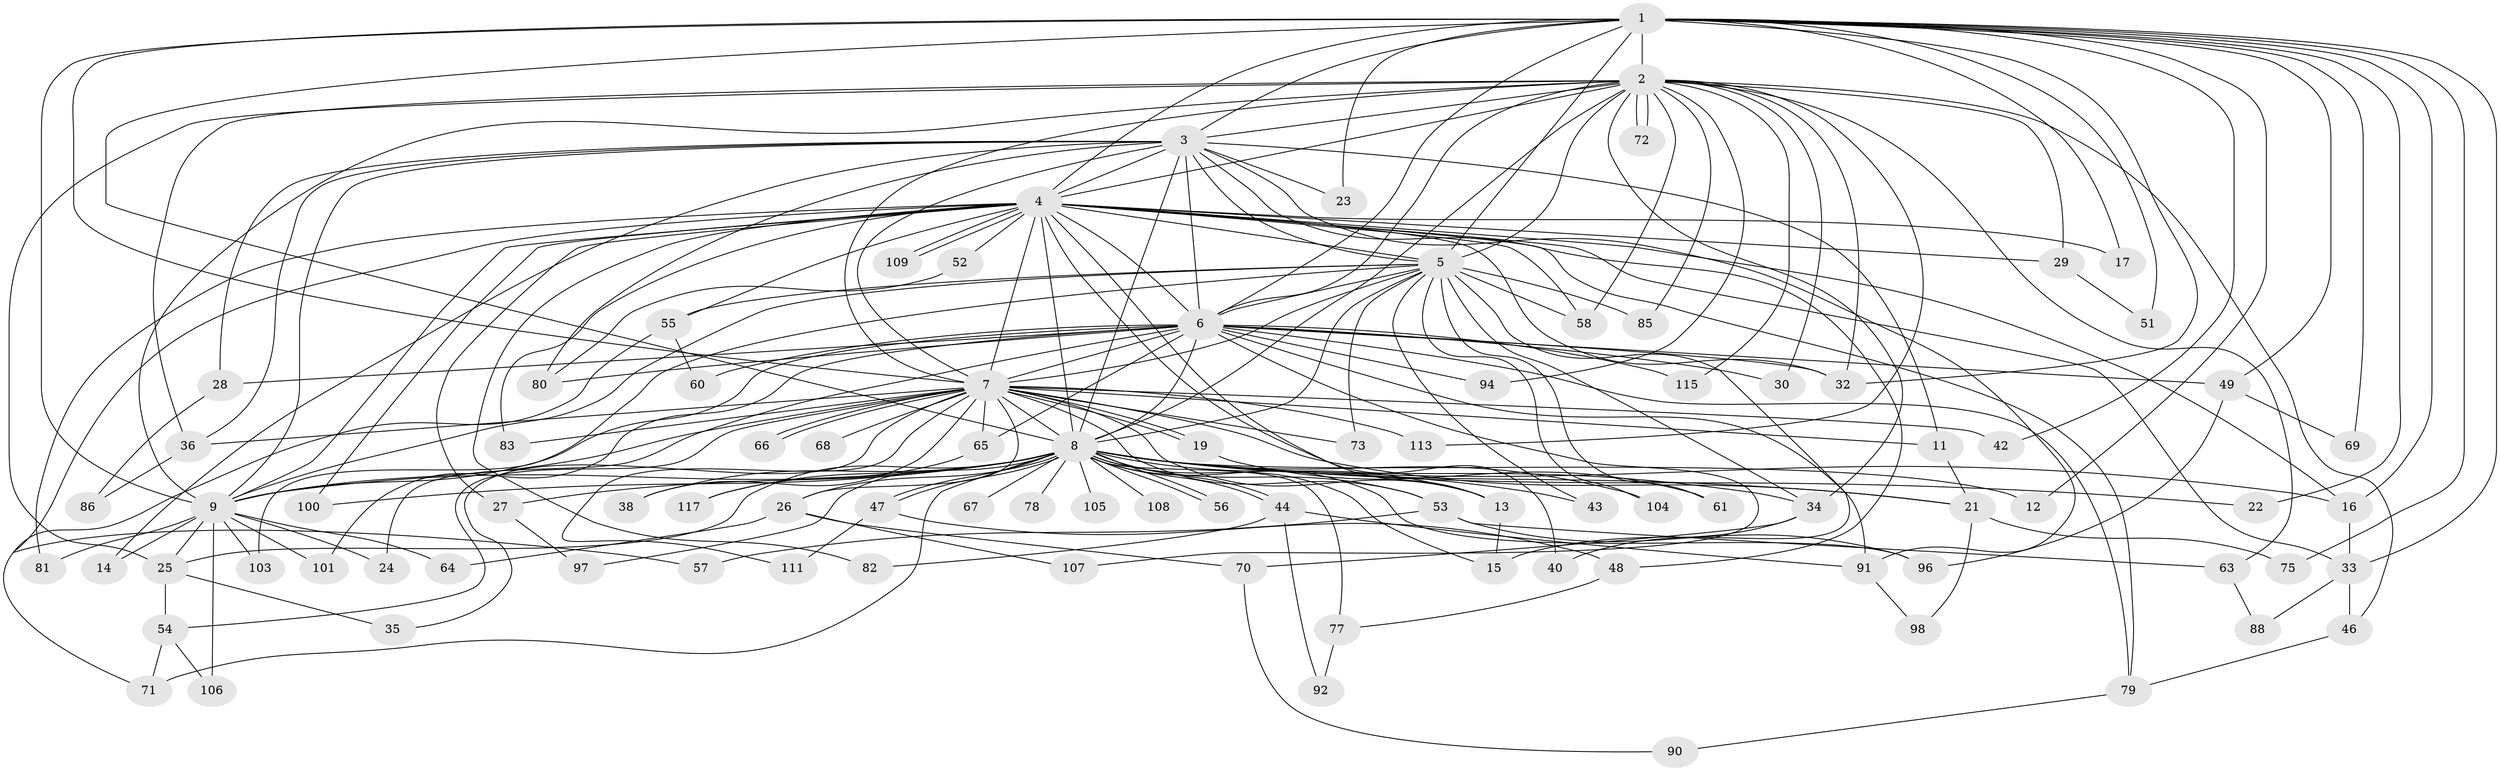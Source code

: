 // original degree distribution, {22: 0.008547008547008548, 24: 0.008547008547008548, 18: 0.017094017094017096, 27: 0.008547008547008548, 19: 0.008547008547008548, 23: 0.008547008547008548, 31: 0.008547008547008548, 28: 0.017094017094017096, 3: 0.21367521367521367, 2: 0.5555555555555556, 4: 0.08547008547008547, 5: 0.05982905982905983}
// Generated by graph-tools (version 1.1) at 2025/11/02/27/25 16:11:02]
// undirected, 93 vertices, 214 edges
graph export_dot {
graph [start="1"]
  node [color=gray90,style=filled];
  1 [super="+41"];
  2 [super="+18"];
  3 [super="+59"];
  4 [super="+20"];
  5 [super="+45"];
  6 [super="+110"];
  7 [super="+37"];
  8 [super="+10"];
  9 [super="+31"];
  11;
  12;
  13 [super="+99"];
  14;
  15;
  16 [super="+76"];
  17;
  19;
  21 [super="+39"];
  22;
  23 [super="+116"];
  24;
  25 [super="+50"];
  26;
  27 [super="+114"];
  28;
  29;
  30;
  32 [super="+74"];
  33 [super="+89"];
  34 [super="+62"];
  35;
  36;
  38;
  40;
  42;
  43;
  44;
  46;
  47;
  48;
  49;
  51;
  52;
  53 [super="+102"];
  54;
  55;
  56;
  57;
  58 [super="+112"];
  60;
  61;
  63;
  64;
  65;
  66;
  67;
  68;
  69;
  70;
  71 [super="+87"];
  72;
  73;
  75;
  77;
  78;
  79 [super="+84"];
  80 [super="+95"];
  81;
  82;
  83;
  85;
  86;
  88;
  90;
  91 [super="+93"];
  92;
  94;
  96;
  97;
  98;
  100;
  101;
  103;
  104;
  105;
  106;
  107;
  108;
  109;
  111;
  113;
  115;
  117;
  1 -- 2 [weight=2];
  1 -- 3;
  1 -- 4;
  1 -- 5;
  1 -- 6;
  1 -- 7;
  1 -- 8 [weight=3];
  1 -- 9;
  1 -- 12;
  1 -- 16;
  1 -- 17;
  1 -- 22;
  1 -- 23;
  1 -- 33;
  1 -- 42;
  1 -- 49;
  1 -- 51;
  1 -- 69;
  1 -- 75;
  1 -- 32;
  2 -- 3;
  2 -- 4;
  2 -- 5;
  2 -- 6;
  2 -- 7;
  2 -- 8 [weight=2];
  2 -- 9;
  2 -- 29;
  2 -- 30;
  2 -- 32;
  2 -- 34;
  2 -- 36;
  2 -- 46;
  2 -- 63;
  2 -- 72;
  2 -- 72;
  2 -- 85;
  2 -- 113;
  2 -- 115;
  2 -- 25;
  2 -- 94;
  2 -- 58;
  3 -- 4;
  3 -- 5;
  3 -- 6;
  3 -- 7;
  3 -- 8 [weight=2];
  3 -- 9;
  3 -- 11;
  3 -- 14;
  3 -- 23 [weight=2];
  3 -- 28;
  3 -- 48;
  3 -- 91;
  3 -- 36;
  3 -- 80;
  4 -- 5;
  4 -- 6;
  4 -- 7;
  4 -- 8 [weight=3];
  4 -- 9;
  4 -- 17;
  4 -- 32;
  4 -- 40;
  4 -- 52 [weight=2];
  4 -- 55;
  4 -- 58;
  4 -- 79;
  4 -- 81;
  4 -- 82;
  4 -- 83;
  4 -- 100;
  4 -- 109;
  4 -- 109;
  4 -- 33;
  4 -- 16;
  4 -- 13;
  4 -- 57;
  4 -- 29;
  4 -- 27;
  5 -- 6;
  5 -- 7;
  5 -- 8 [weight=2];
  5 -- 9;
  5 -- 43;
  5 -- 55;
  5 -- 58;
  5 -- 61;
  5 -- 73;
  5 -- 85;
  5 -- 103;
  5 -- 104;
  5 -- 15;
  5 -- 34;
  6 -- 7;
  6 -- 8 [weight=2];
  6 -- 9;
  6 -- 24;
  6 -- 28;
  6 -- 30;
  6 -- 49;
  6 -- 60;
  6 -- 65;
  6 -- 79;
  6 -- 80;
  6 -- 91;
  6 -- 94;
  6 -- 101;
  6 -- 107;
  6 -- 115;
  6 -- 32;
  7 -- 8 [weight=2];
  7 -- 9;
  7 -- 11;
  7 -- 13;
  7 -- 19;
  7 -- 19;
  7 -- 21;
  7 -- 26;
  7 -- 35;
  7 -- 36;
  7 -- 38;
  7 -- 42;
  7 -- 53;
  7 -- 54;
  7 -- 65;
  7 -- 66;
  7 -- 66;
  7 -- 68 [weight=2];
  7 -- 73;
  7 -- 83;
  7 -- 111;
  7 -- 113;
  8 -- 9 [weight=3];
  8 -- 12;
  8 -- 13;
  8 -- 22;
  8 -- 25;
  8 -- 27 [weight=2];
  8 -- 38;
  8 -- 44;
  8 -- 44;
  8 -- 47;
  8 -- 47;
  8 -- 56;
  8 -- 56;
  8 -- 67 [weight=2];
  8 -- 78 [weight=2];
  8 -- 97;
  8 -- 104;
  8 -- 108 [weight=2];
  8 -- 117;
  8 -- 71;
  8 -- 77;
  8 -- 15;
  8 -- 16;
  8 -- 26;
  8 -- 96;
  8 -- 34;
  8 -- 100;
  8 -- 105;
  8 -- 43;
  8 -- 53;
  8 -- 21;
  9 -- 14;
  9 -- 24;
  9 -- 25;
  9 -- 64;
  9 -- 81;
  9 -- 101;
  9 -- 103;
  9 -- 106;
  11 -- 21;
  13 -- 15;
  16 -- 33;
  19 -- 61;
  21 -- 75;
  21 -- 98;
  25 -- 35;
  25 -- 54;
  26 -- 64;
  26 -- 70;
  26 -- 107;
  27 -- 97;
  28 -- 86;
  29 -- 51;
  33 -- 46;
  33 -- 88;
  34 -- 40;
  34 -- 70;
  36 -- 86;
  44 -- 82;
  44 -- 92;
  44 -- 91;
  46 -- 79;
  47 -- 48;
  47 -- 111;
  48 -- 77;
  49 -- 69;
  49 -- 96;
  52 -- 80;
  53 -- 57;
  53 -- 63;
  53 -- 96;
  54 -- 71;
  54 -- 106;
  55 -- 60;
  55 -- 71;
  63 -- 88;
  65 -- 117;
  70 -- 90;
  77 -- 92;
  79 -- 90;
  91 -- 98;
}
